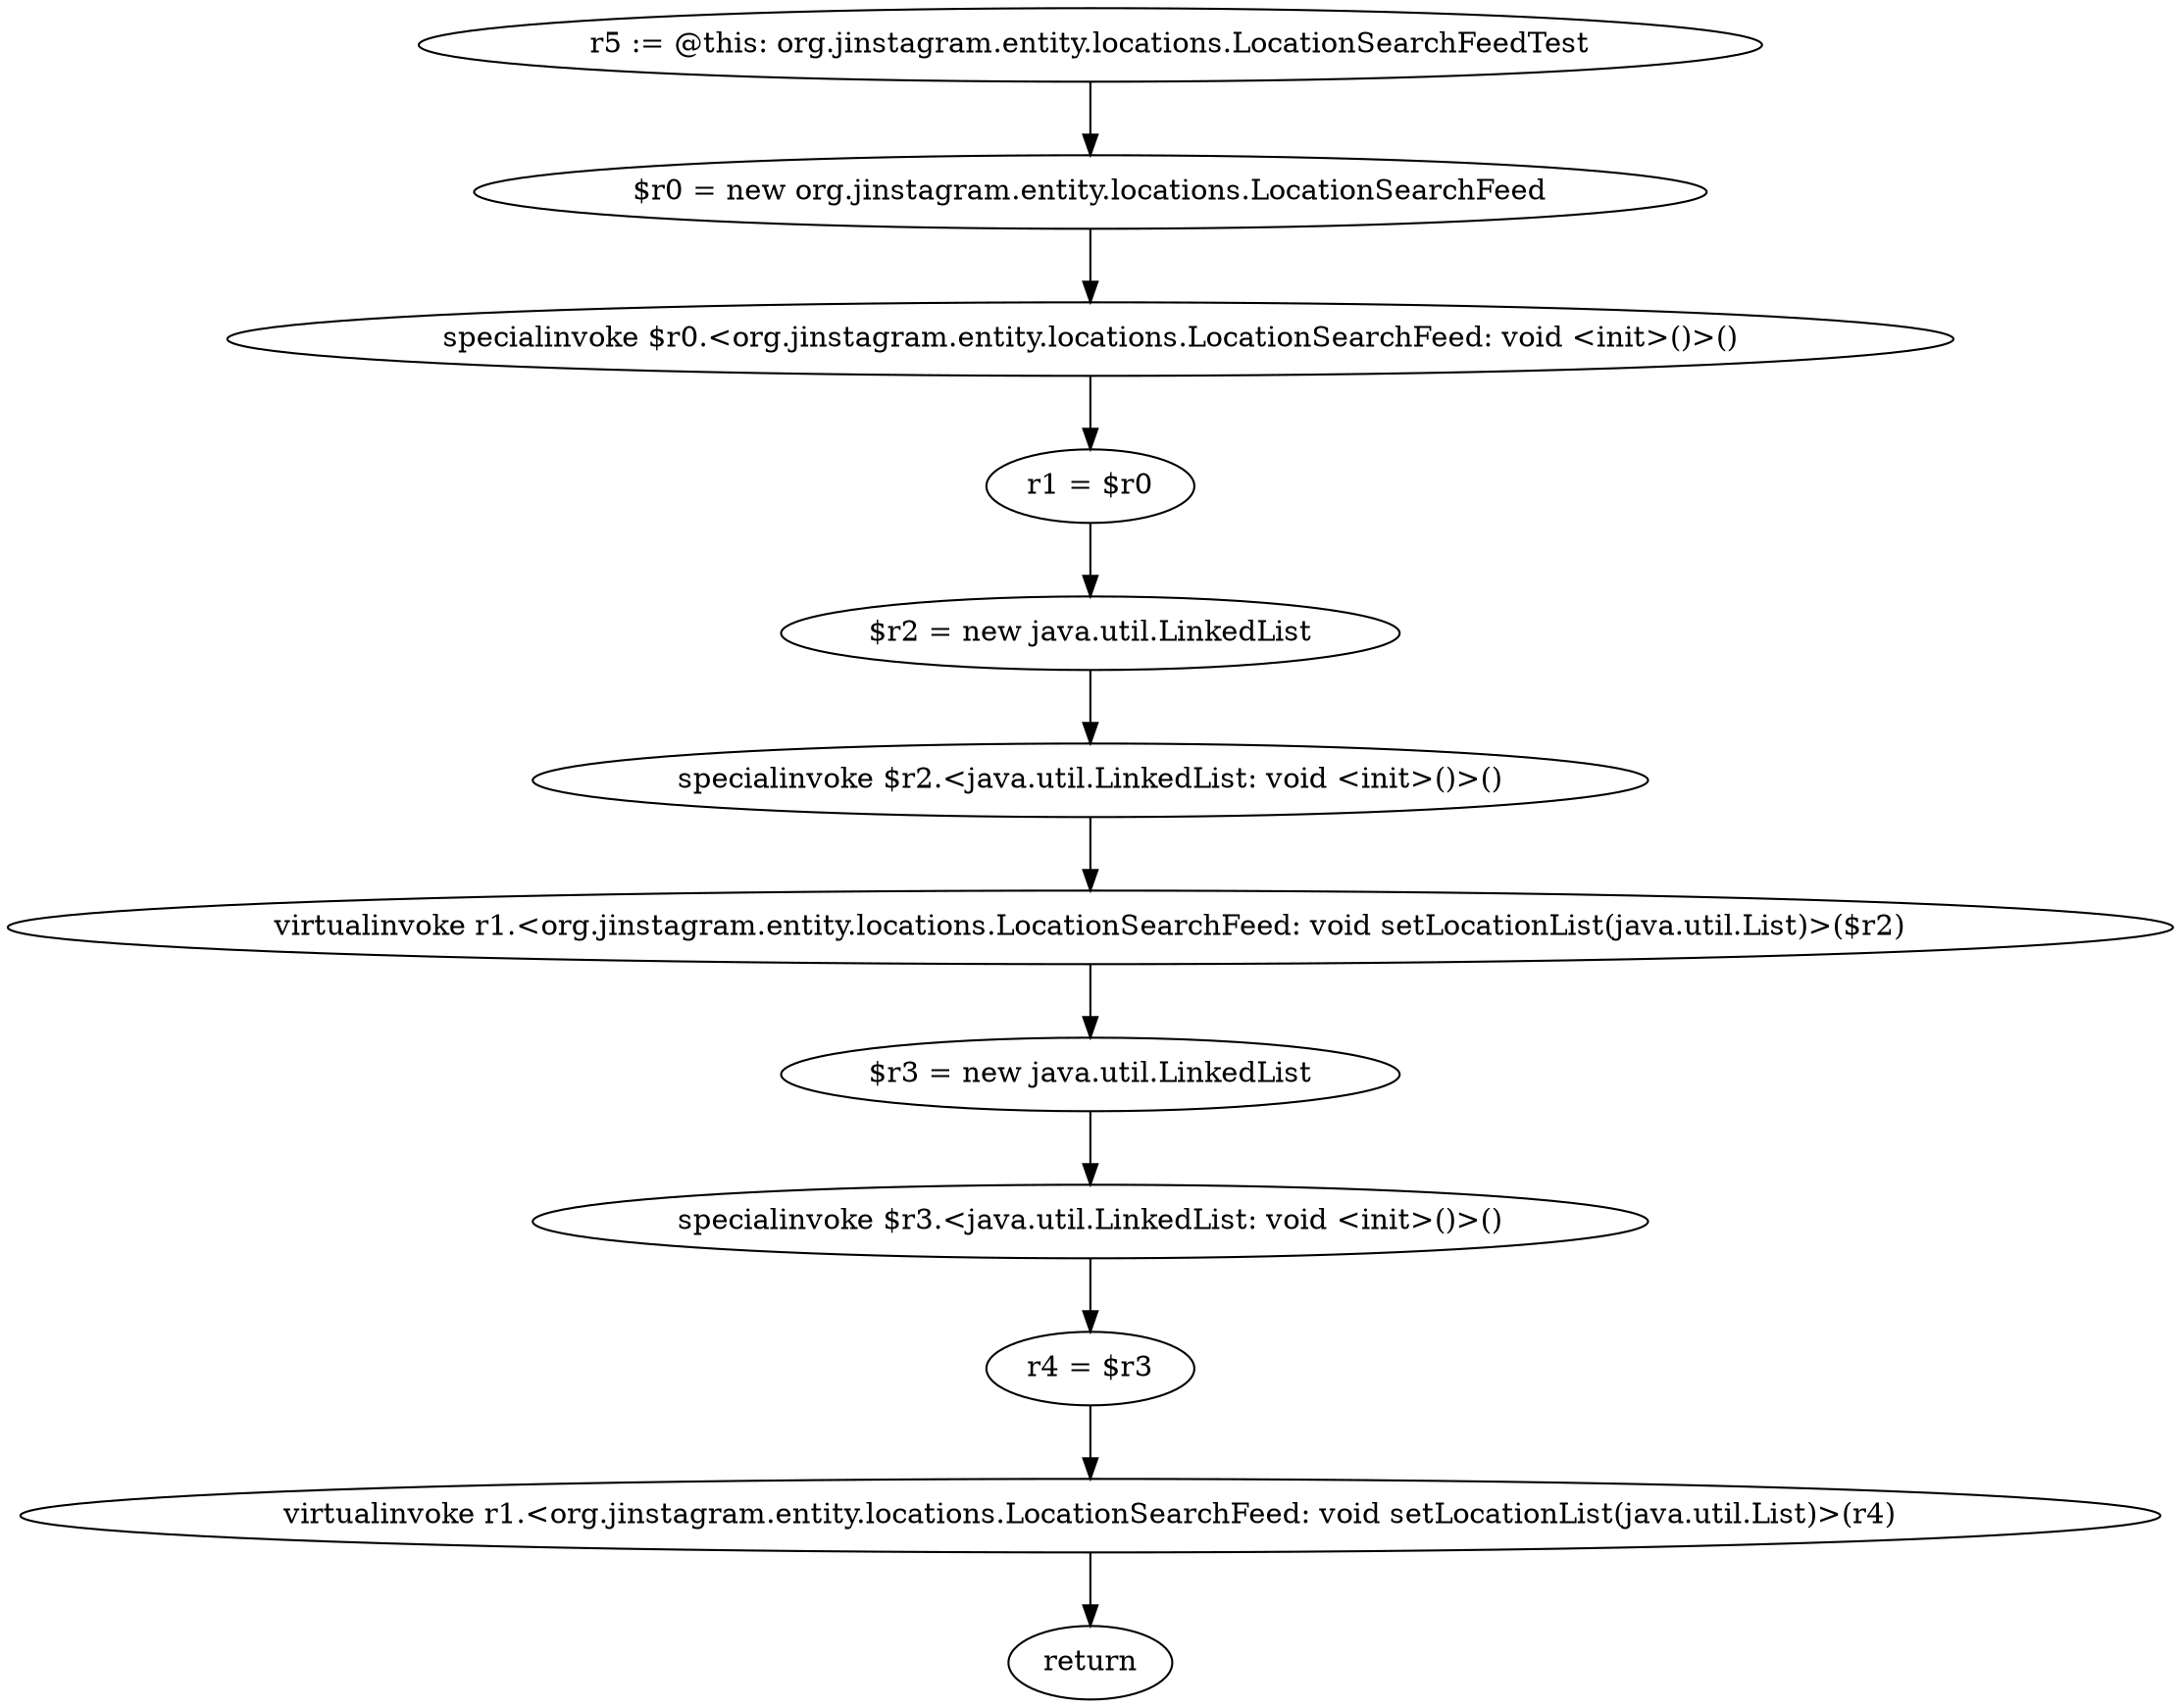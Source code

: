 digraph "unitGraph" {
    "r5 := @this: org.jinstagram.entity.locations.LocationSearchFeedTest"
    "$r0 = new org.jinstagram.entity.locations.LocationSearchFeed"
    "specialinvoke $r0.<org.jinstagram.entity.locations.LocationSearchFeed: void <init>()>()"
    "r1 = $r0"
    "$r2 = new java.util.LinkedList"
    "specialinvoke $r2.<java.util.LinkedList: void <init>()>()"
    "virtualinvoke r1.<org.jinstagram.entity.locations.LocationSearchFeed: void setLocationList(java.util.List)>($r2)"
    "$r3 = new java.util.LinkedList"
    "specialinvoke $r3.<java.util.LinkedList: void <init>()>()"
    "r4 = $r3"
    "virtualinvoke r1.<org.jinstagram.entity.locations.LocationSearchFeed: void setLocationList(java.util.List)>(r4)"
    "return"
    "r5 := @this: org.jinstagram.entity.locations.LocationSearchFeedTest"->"$r0 = new org.jinstagram.entity.locations.LocationSearchFeed";
    "$r0 = new org.jinstagram.entity.locations.LocationSearchFeed"->"specialinvoke $r0.<org.jinstagram.entity.locations.LocationSearchFeed: void <init>()>()";
    "specialinvoke $r0.<org.jinstagram.entity.locations.LocationSearchFeed: void <init>()>()"->"r1 = $r0";
    "r1 = $r0"->"$r2 = new java.util.LinkedList";
    "$r2 = new java.util.LinkedList"->"specialinvoke $r2.<java.util.LinkedList: void <init>()>()";
    "specialinvoke $r2.<java.util.LinkedList: void <init>()>()"->"virtualinvoke r1.<org.jinstagram.entity.locations.LocationSearchFeed: void setLocationList(java.util.List)>($r2)";
    "virtualinvoke r1.<org.jinstagram.entity.locations.LocationSearchFeed: void setLocationList(java.util.List)>($r2)"->"$r3 = new java.util.LinkedList";
    "$r3 = new java.util.LinkedList"->"specialinvoke $r3.<java.util.LinkedList: void <init>()>()";
    "specialinvoke $r3.<java.util.LinkedList: void <init>()>()"->"r4 = $r3";
    "r4 = $r3"->"virtualinvoke r1.<org.jinstagram.entity.locations.LocationSearchFeed: void setLocationList(java.util.List)>(r4)";
    "virtualinvoke r1.<org.jinstagram.entity.locations.LocationSearchFeed: void setLocationList(java.util.List)>(r4)"->"return";
}

